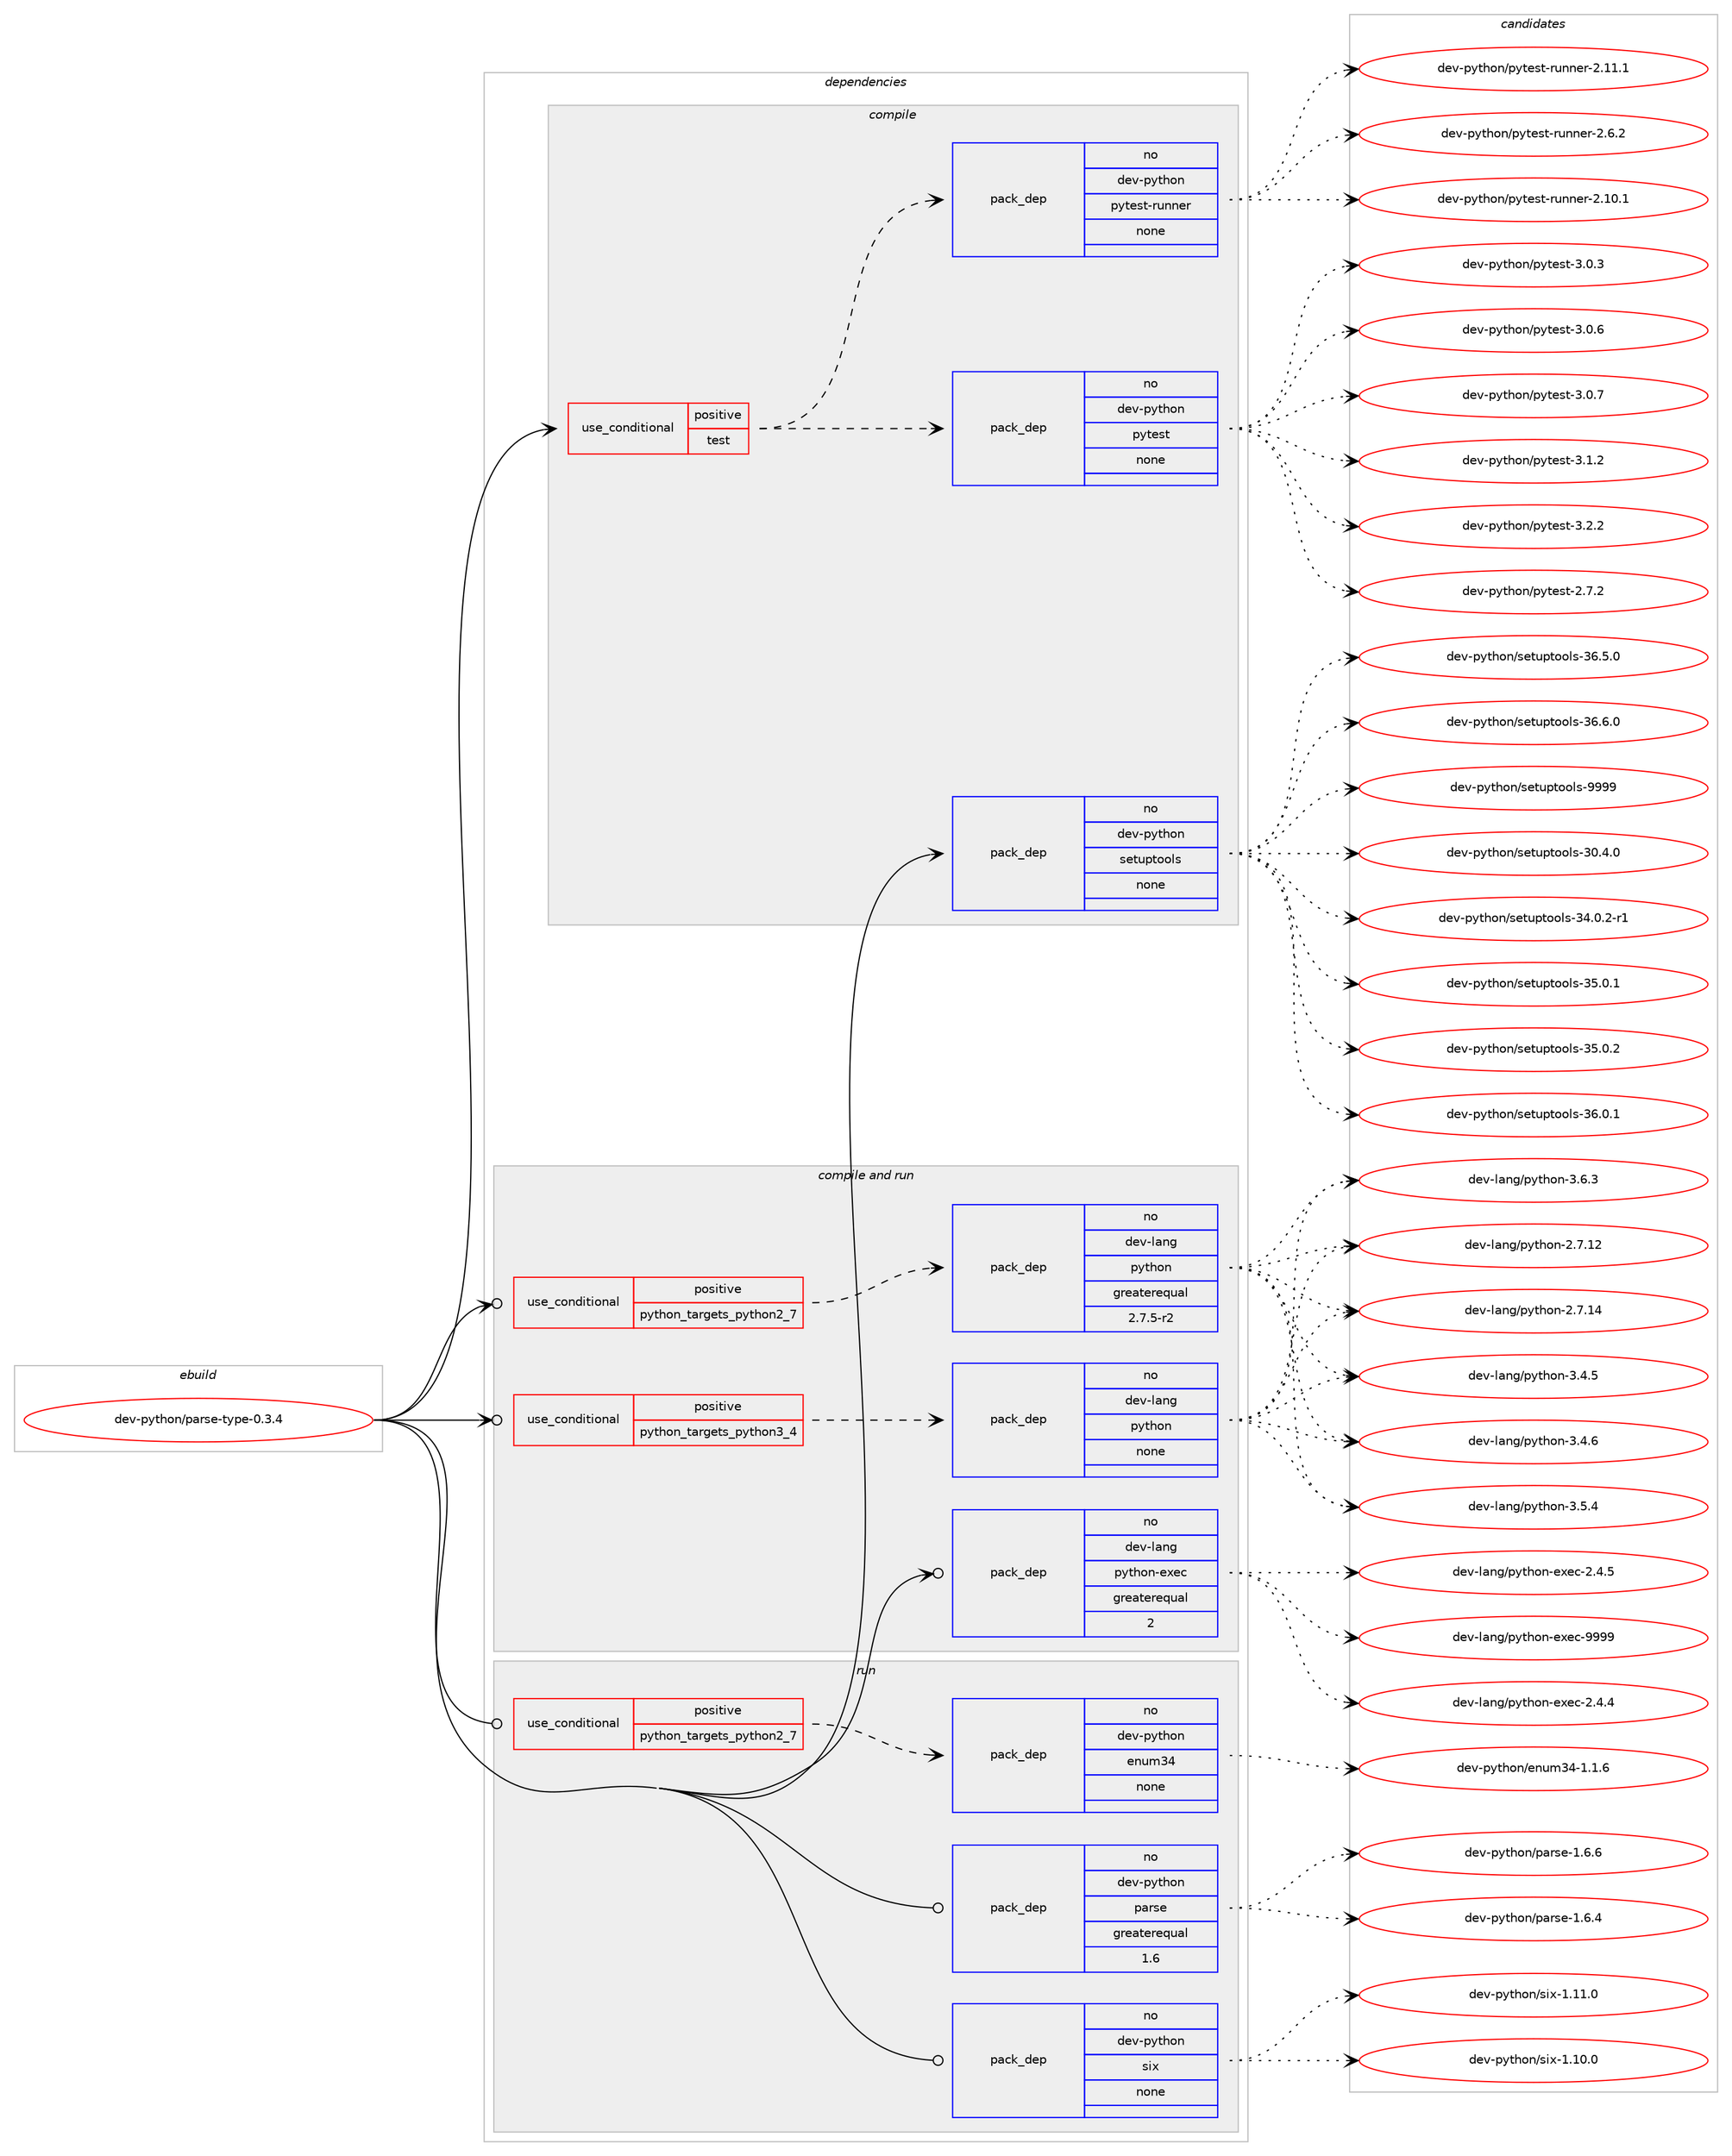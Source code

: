 digraph prolog {

# *************
# Graph options
# *************

newrank=true;
concentrate=true;
compound=true;
graph [rankdir=LR,fontname=Helvetica,fontsize=10,ranksep=1.5];#, ranksep=2.5, nodesep=0.2];
edge  [arrowhead=vee];
node  [fontname=Helvetica,fontsize=10];

# **********
# The ebuild
# **********

subgraph cluster_leftcol {
color=gray;
rank=same;
label=<<i>ebuild</i>>;
id [label="dev-python/parse-type-0.3.4", color=red, width=4, href="../dev-python/parse-type-0.3.4.svg"];
}

# ****************
# The dependencies
# ****************

subgraph cluster_midcol {
color=gray;
label=<<i>dependencies</i>>;
subgraph cluster_compile {
fillcolor="#eeeeee";
style=filled;
label=<<i>compile</i>>;
subgraph cond36966 {
dependency172296 [label=<<TABLE BORDER="0" CELLBORDER="1" CELLSPACING="0" CELLPADDING="4"><TR><TD ROWSPAN="3" CELLPADDING="10">use_conditional</TD></TR><TR><TD>positive</TD></TR><TR><TD>test</TD></TR></TABLE>>, shape=none, color=red];
subgraph pack131423 {
dependency172297 [label=<<TABLE BORDER="0" CELLBORDER="1" CELLSPACING="0" CELLPADDING="4" WIDTH="220"><TR><TD ROWSPAN="6" CELLPADDING="30">pack_dep</TD></TR><TR><TD WIDTH="110">no</TD></TR><TR><TD>dev-python</TD></TR><TR><TD>pytest</TD></TR><TR><TD>none</TD></TR><TR><TD></TD></TR></TABLE>>, shape=none, color=blue];
}
dependency172296:e -> dependency172297:w [weight=20,style="dashed",arrowhead="vee"];
subgraph pack131424 {
dependency172298 [label=<<TABLE BORDER="0" CELLBORDER="1" CELLSPACING="0" CELLPADDING="4" WIDTH="220"><TR><TD ROWSPAN="6" CELLPADDING="30">pack_dep</TD></TR><TR><TD WIDTH="110">no</TD></TR><TR><TD>dev-python</TD></TR><TR><TD>pytest-runner</TD></TR><TR><TD>none</TD></TR><TR><TD></TD></TR></TABLE>>, shape=none, color=blue];
}
dependency172296:e -> dependency172298:w [weight=20,style="dashed",arrowhead="vee"];
}
id:e -> dependency172296:w [weight=20,style="solid",arrowhead="vee"];
subgraph pack131425 {
dependency172299 [label=<<TABLE BORDER="0" CELLBORDER="1" CELLSPACING="0" CELLPADDING="4" WIDTH="220"><TR><TD ROWSPAN="6" CELLPADDING="30">pack_dep</TD></TR><TR><TD WIDTH="110">no</TD></TR><TR><TD>dev-python</TD></TR><TR><TD>setuptools</TD></TR><TR><TD>none</TD></TR><TR><TD></TD></TR></TABLE>>, shape=none, color=blue];
}
id:e -> dependency172299:w [weight=20,style="solid",arrowhead="vee"];
}
subgraph cluster_compileandrun {
fillcolor="#eeeeee";
style=filled;
label=<<i>compile and run</i>>;
subgraph cond36967 {
dependency172300 [label=<<TABLE BORDER="0" CELLBORDER="1" CELLSPACING="0" CELLPADDING="4"><TR><TD ROWSPAN="3" CELLPADDING="10">use_conditional</TD></TR><TR><TD>positive</TD></TR><TR><TD>python_targets_python2_7</TD></TR></TABLE>>, shape=none, color=red];
subgraph pack131426 {
dependency172301 [label=<<TABLE BORDER="0" CELLBORDER="1" CELLSPACING="0" CELLPADDING="4" WIDTH="220"><TR><TD ROWSPAN="6" CELLPADDING="30">pack_dep</TD></TR><TR><TD WIDTH="110">no</TD></TR><TR><TD>dev-lang</TD></TR><TR><TD>python</TD></TR><TR><TD>greaterequal</TD></TR><TR><TD>2.7.5-r2</TD></TR></TABLE>>, shape=none, color=blue];
}
dependency172300:e -> dependency172301:w [weight=20,style="dashed",arrowhead="vee"];
}
id:e -> dependency172300:w [weight=20,style="solid",arrowhead="odotvee"];
subgraph cond36968 {
dependency172302 [label=<<TABLE BORDER="0" CELLBORDER="1" CELLSPACING="0" CELLPADDING="4"><TR><TD ROWSPAN="3" CELLPADDING="10">use_conditional</TD></TR><TR><TD>positive</TD></TR><TR><TD>python_targets_python3_4</TD></TR></TABLE>>, shape=none, color=red];
subgraph pack131427 {
dependency172303 [label=<<TABLE BORDER="0" CELLBORDER="1" CELLSPACING="0" CELLPADDING="4" WIDTH="220"><TR><TD ROWSPAN="6" CELLPADDING="30">pack_dep</TD></TR><TR><TD WIDTH="110">no</TD></TR><TR><TD>dev-lang</TD></TR><TR><TD>python</TD></TR><TR><TD>none</TD></TR><TR><TD></TD></TR></TABLE>>, shape=none, color=blue];
}
dependency172302:e -> dependency172303:w [weight=20,style="dashed",arrowhead="vee"];
}
id:e -> dependency172302:w [weight=20,style="solid",arrowhead="odotvee"];
subgraph pack131428 {
dependency172304 [label=<<TABLE BORDER="0" CELLBORDER="1" CELLSPACING="0" CELLPADDING="4" WIDTH="220"><TR><TD ROWSPAN="6" CELLPADDING="30">pack_dep</TD></TR><TR><TD WIDTH="110">no</TD></TR><TR><TD>dev-lang</TD></TR><TR><TD>python-exec</TD></TR><TR><TD>greaterequal</TD></TR><TR><TD>2</TD></TR></TABLE>>, shape=none, color=blue];
}
id:e -> dependency172304:w [weight=20,style="solid",arrowhead="odotvee"];
}
subgraph cluster_run {
fillcolor="#eeeeee";
style=filled;
label=<<i>run</i>>;
subgraph cond36969 {
dependency172305 [label=<<TABLE BORDER="0" CELLBORDER="1" CELLSPACING="0" CELLPADDING="4"><TR><TD ROWSPAN="3" CELLPADDING="10">use_conditional</TD></TR><TR><TD>positive</TD></TR><TR><TD>python_targets_python2_7</TD></TR></TABLE>>, shape=none, color=red];
subgraph pack131429 {
dependency172306 [label=<<TABLE BORDER="0" CELLBORDER="1" CELLSPACING="0" CELLPADDING="4" WIDTH="220"><TR><TD ROWSPAN="6" CELLPADDING="30">pack_dep</TD></TR><TR><TD WIDTH="110">no</TD></TR><TR><TD>dev-python</TD></TR><TR><TD>enum34</TD></TR><TR><TD>none</TD></TR><TR><TD></TD></TR></TABLE>>, shape=none, color=blue];
}
dependency172305:e -> dependency172306:w [weight=20,style="dashed",arrowhead="vee"];
}
id:e -> dependency172305:w [weight=20,style="solid",arrowhead="odot"];
subgraph pack131430 {
dependency172307 [label=<<TABLE BORDER="0" CELLBORDER="1" CELLSPACING="0" CELLPADDING="4" WIDTH="220"><TR><TD ROWSPAN="6" CELLPADDING="30">pack_dep</TD></TR><TR><TD WIDTH="110">no</TD></TR><TR><TD>dev-python</TD></TR><TR><TD>parse</TD></TR><TR><TD>greaterequal</TD></TR><TR><TD>1.6</TD></TR></TABLE>>, shape=none, color=blue];
}
id:e -> dependency172307:w [weight=20,style="solid",arrowhead="odot"];
subgraph pack131431 {
dependency172308 [label=<<TABLE BORDER="0" CELLBORDER="1" CELLSPACING="0" CELLPADDING="4" WIDTH="220"><TR><TD ROWSPAN="6" CELLPADDING="30">pack_dep</TD></TR><TR><TD WIDTH="110">no</TD></TR><TR><TD>dev-python</TD></TR><TR><TD>six</TD></TR><TR><TD>none</TD></TR><TR><TD></TD></TR></TABLE>>, shape=none, color=blue];
}
id:e -> dependency172308:w [weight=20,style="solid",arrowhead="odot"];
}
}

# **************
# The candidates
# **************

subgraph cluster_choices {
rank=same;
color=gray;
label=<<i>candidates</i>>;

subgraph choice131423 {
color=black;
nodesep=1;
choice1001011184511212111610411111047112121116101115116455046554650 [label="dev-python/pytest-2.7.2", color=red, width=4,href="../dev-python/pytest-2.7.2.svg"];
choice1001011184511212111610411111047112121116101115116455146484651 [label="dev-python/pytest-3.0.3", color=red, width=4,href="../dev-python/pytest-3.0.3.svg"];
choice1001011184511212111610411111047112121116101115116455146484654 [label="dev-python/pytest-3.0.6", color=red, width=4,href="../dev-python/pytest-3.0.6.svg"];
choice1001011184511212111610411111047112121116101115116455146484655 [label="dev-python/pytest-3.0.7", color=red, width=4,href="../dev-python/pytest-3.0.7.svg"];
choice1001011184511212111610411111047112121116101115116455146494650 [label="dev-python/pytest-3.1.2", color=red, width=4,href="../dev-python/pytest-3.1.2.svg"];
choice1001011184511212111610411111047112121116101115116455146504650 [label="dev-python/pytest-3.2.2", color=red, width=4,href="../dev-python/pytest-3.2.2.svg"];
dependency172297:e -> choice1001011184511212111610411111047112121116101115116455046554650:w [style=dotted,weight="100"];
dependency172297:e -> choice1001011184511212111610411111047112121116101115116455146484651:w [style=dotted,weight="100"];
dependency172297:e -> choice1001011184511212111610411111047112121116101115116455146484654:w [style=dotted,weight="100"];
dependency172297:e -> choice1001011184511212111610411111047112121116101115116455146484655:w [style=dotted,weight="100"];
dependency172297:e -> choice1001011184511212111610411111047112121116101115116455146494650:w [style=dotted,weight="100"];
dependency172297:e -> choice1001011184511212111610411111047112121116101115116455146504650:w [style=dotted,weight="100"];
}
subgraph choice131424 {
color=black;
nodesep=1;
choice10010111845112121116104111110471121211161011151164511411711011010111445504649484649 [label="dev-python/pytest-runner-2.10.1", color=red, width=4,href="../dev-python/pytest-runner-2.10.1.svg"];
choice10010111845112121116104111110471121211161011151164511411711011010111445504649494649 [label="dev-python/pytest-runner-2.11.1", color=red, width=4,href="../dev-python/pytest-runner-2.11.1.svg"];
choice100101118451121211161041111104711212111610111511645114117110110101114455046544650 [label="dev-python/pytest-runner-2.6.2", color=red, width=4,href="../dev-python/pytest-runner-2.6.2.svg"];
dependency172298:e -> choice10010111845112121116104111110471121211161011151164511411711011010111445504649484649:w [style=dotted,weight="100"];
dependency172298:e -> choice10010111845112121116104111110471121211161011151164511411711011010111445504649494649:w [style=dotted,weight="100"];
dependency172298:e -> choice100101118451121211161041111104711212111610111511645114117110110101114455046544650:w [style=dotted,weight="100"];
}
subgraph choice131425 {
color=black;
nodesep=1;
choice100101118451121211161041111104711510111611711211611111110811545514846524648 [label="dev-python/setuptools-30.4.0", color=red, width=4,href="../dev-python/setuptools-30.4.0.svg"];
choice1001011184511212111610411111047115101116117112116111111108115455152464846504511449 [label="dev-python/setuptools-34.0.2-r1", color=red, width=4,href="../dev-python/setuptools-34.0.2-r1.svg"];
choice100101118451121211161041111104711510111611711211611111110811545515346484649 [label="dev-python/setuptools-35.0.1", color=red, width=4,href="../dev-python/setuptools-35.0.1.svg"];
choice100101118451121211161041111104711510111611711211611111110811545515346484650 [label="dev-python/setuptools-35.0.2", color=red, width=4,href="../dev-python/setuptools-35.0.2.svg"];
choice100101118451121211161041111104711510111611711211611111110811545515446484649 [label="dev-python/setuptools-36.0.1", color=red, width=4,href="../dev-python/setuptools-36.0.1.svg"];
choice100101118451121211161041111104711510111611711211611111110811545515446534648 [label="dev-python/setuptools-36.5.0", color=red, width=4,href="../dev-python/setuptools-36.5.0.svg"];
choice100101118451121211161041111104711510111611711211611111110811545515446544648 [label="dev-python/setuptools-36.6.0", color=red, width=4,href="../dev-python/setuptools-36.6.0.svg"];
choice10010111845112121116104111110471151011161171121161111111081154557575757 [label="dev-python/setuptools-9999", color=red, width=4,href="../dev-python/setuptools-9999.svg"];
dependency172299:e -> choice100101118451121211161041111104711510111611711211611111110811545514846524648:w [style=dotted,weight="100"];
dependency172299:e -> choice1001011184511212111610411111047115101116117112116111111108115455152464846504511449:w [style=dotted,weight="100"];
dependency172299:e -> choice100101118451121211161041111104711510111611711211611111110811545515346484649:w [style=dotted,weight="100"];
dependency172299:e -> choice100101118451121211161041111104711510111611711211611111110811545515346484650:w [style=dotted,weight="100"];
dependency172299:e -> choice100101118451121211161041111104711510111611711211611111110811545515446484649:w [style=dotted,weight="100"];
dependency172299:e -> choice100101118451121211161041111104711510111611711211611111110811545515446534648:w [style=dotted,weight="100"];
dependency172299:e -> choice100101118451121211161041111104711510111611711211611111110811545515446544648:w [style=dotted,weight="100"];
dependency172299:e -> choice10010111845112121116104111110471151011161171121161111111081154557575757:w [style=dotted,weight="100"];
}
subgraph choice131426 {
color=black;
nodesep=1;
choice10010111845108971101034711212111610411111045504655464950 [label="dev-lang/python-2.7.12", color=red, width=4,href="../dev-lang/python-2.7.12.svg"];
choice10010111845108971101034711212111610411111045504655464952 [label="dev-lang/python-2.7.14", color=red, width=4,href="../dev-lang/python-2.7.14.svg"];
choice100101118451089711010347112121116104111110455146524653 [label="dev-lang/python-3.4.5", color=red, width=4,href="../dev-lang/python-3.4.5.svg"];
choice100101118451089711010347112121116104111110455146524654 [label="dev-lang/python-3.4.6", color=red, width=4,href="../dev-lang/python-3.4.6.svg"];
choice100101118451089711010347112121116104111110455146534652 [label="dev-lang/python-3.5.4", color=red, width=4,href="../dev-lang/python-3.5.4.svg"];
choice100101118451089711010347112121116104111110455146544651 [label="dev-lang/python-3.6.3", color=red, width=4,href="../dev-lang/python-3.6.3.svg"];
dependency172301:e -> choice10010111845108971101034711212111610411111045504655464950:w [style=dotted,weight="100"];
dependency172301:e -> choice10010111845108971101034711212111610411111045504655464952:w [style=dotted,weight="100"];
dependency172301:e -> choice100101118451089711010347112121116104111110455146524653:w [style=dotted,weight="100"];
dependency172301:e -> choice100101118451089711010347112121116104111110455146524654:w [style=dotted,weight="100"];
dependency172301:e -> choice100101118451089711010347112121116104111110455146534652:w [style=dotted,weight="100"];
dependency172301:e -> choice100101118451089711010347112121116104111110455146544651:w [style=dotted,weight="100"];
}
subgraph choice131427 {
color=black;
nodesep=1;
choice10010111845108971101034711212111610411111045504655464950 [label="dev-lang/python-2.7.12", color=red, width=4,href="../dev-lang/python-2.7.12.svg"];
choice10010111845108971101034711212111610411111045504655464952 [label="dev-lang/python-2.7.14", color=red, width=4,href="../dev-lang/python-2.7.14.svg"];
choice100101118451089711010347112121116104111110455146524653 [label="dev-lang/python-3.4.5", color=red, width=4,href="../dev-lang/python-3.4.5.svg"];
choice100101118451089711010347112121116104111110455146524654 [label="dev-lang/python-3.4.6", color=red, width=4,href="../dev-lang/python-3.4.6.svg"];
choice100101118451089711010347112121116104111110455146534652 [label="dev-lang/python-3.5.4", color=red, width=4,href="../dev-lang/python-3.5.4.svg"];
choice100101118451089711010347112121116104111110455146544651 [label="dev-lang/python-3.6.3", color=red, width=4,href="../dev-lang/python-3.6.3.svg"];
dependency172303:e -> choice10010111845108971101034711212111610411111045504655464950:w [style=dotted,weight="100"];
dependency172303:e -> choice10010111845108971101034711212111610411111045504655464952:w [style=dotted,weight="100"];
dependency172303:e -> choice100101118451089711010347112121116104111110455146524653:w [style=dotted,weight="100"];
dependency172303:e -> choice100101118451089711010347112121116104111110455146524654:w [style=dotted,weight="100"];
dependency172303:e -> choice100101118451089711010347112121116104111110455146534652:w [style=dotted,weight="100"];
dependency172303:e -> choice100101118451089711010347112121116104111110455146544651:w [style=dotted,weight="100"];
}
subgraph choice131428 {
color=black;
nodesep=1;
choice1001011184510897110103471121211161041111104510112010199455046524652 [label="dev-lang/python-exec-2.4.4", color=red, width=4,href="../dev-lang/python-exec-2.4.4.svg"];
choice1001011184510897110103471121211161041111104510112010199455046524653 [label="dev-lang/python-exec-2.4.5", color=red, width=4,href="../dev-lang/python-exec-2.4.5.svg"];
choice10010111845108971101034711212111610411111045101120101994557575757 [label="dev-lang/python-exec-9999", color=red, width=4,href="../dev-lang/python-exec-9999.svg"];
dependency172304:e -> choice1001011184510897110103471121211161041111104510112010199455046524652:w [style=dotted,weight="100"];
dependency172304:e -> choice1001011184510897110103471121211161041111104510112010199455046524653:w [style=dotted,weight="100"];
dependency172304:e -> choice10010111845108971101034711212111610411111045101120101994557575757:w [style=dotted,weight="100"];
}
subgraph choice131429 {
color=black;
nodesep=1;
choice10010111845112121116104111110471011101171095152454946494654 [label="dev-python/enum34-1.1.6", color=red, width=4,href="../dev-python/enum34-1.1.6.svg"];
dependency172306:e -> choice10010111845112121116104111110471011101171095152454946494654:w [style=dotted,weight="100"];
}
subgraph choice131430 {
color=black;
nodesep=1;
choice100101118451121211161041111104711297114115101454946544652 [label="dev-python/parse-1.6.4", color=red, width=4,href="../dev-python/parse-1.6.4.svg"];
choice100101118451121211161041111104711297114115101454946544654 [label="dev-python/parse-1.6.6", color=red, width=4,href="../dev-python/parse-1.6.6.svg"];
dependency172307:e -> choice100101118451121211161041111104711297114115101454946544652:w [style=dotted,weight="100"];
dependency172307:e -> choice100101118451121211161041111104711297114115101454946544654:w [style=dotted,weight="100"];
}
subgraph choice131431 {
color=black;
nodesep=1;
choice100101118451121211161041111104711510512045494649484648 [label="dev-python/six-1.10.0", color=red, width=4,href="../dev-python/six-1.10.0.svg"];
choice100101118451121211161041111104711510512045494649494648 [label="dev-python/six-1.11.0", color=red, width=4,href="../dev-python/six-1.11.0.svg"];
dependency172308:e -> choice100101118451121211161041111104711510512045494649484648:w [style=dotted,weight="100"];
dependency172308:e -> choice100101118451121211161041111104711510512045494649494648:w [style=dotted,weight="100"];
}
}

}
